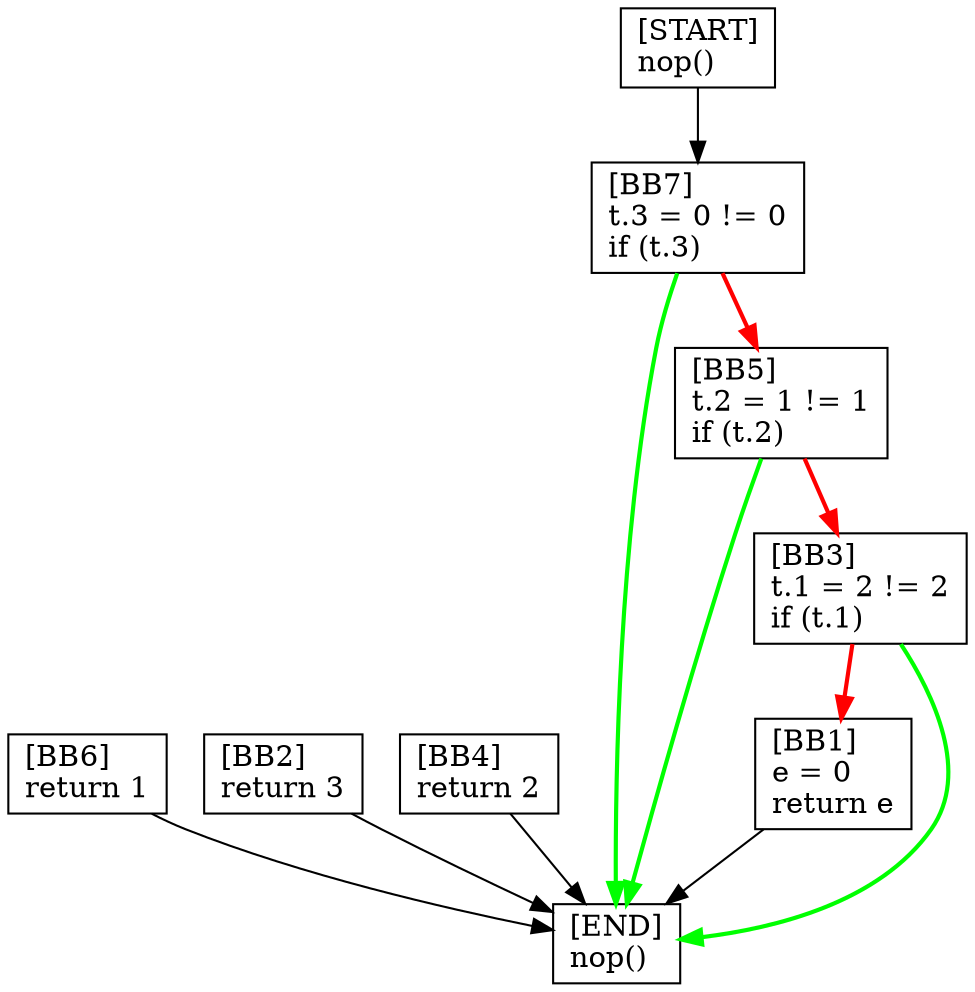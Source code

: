 digraph {
  node [shape=box]
  BB7 [label="[BB7]\lt.3 = 0 != 0\lif (t.3)\l"];
  BB6 [label="[BB6]\lreturn 1\l"];
  BB1 [label="[BB1]\le = 0\lreturn e\l"];
  START [label="[START]\lnop()\l"];
  END [label="[END]\lnop()\l"];
  BB2 [label="[BB2]\lreturn 3\l"];
  BB3 [label="[BB3]\lt.1 = 2 != 2\lif (t.1)\l"];
  BB4 [label="[BB4]\lreturn 2\l"];
  BB5 [label="[BB5]\lt.2 = 1 != 1\lif (t.2)\l"];
  BB3 -> BB1 [color=red, penwidth=2];
  BB2 -> END;
  BB5 -> BB3 [color=red, penwidth=2];
  START -> BB7;
  BB3 -> END [color=green, penwidth=2];
  BB7 -> BB5 [color=red, penwidth=2];
  BB7 -> END [color=green, penwidth=2];
  BB1 -> END;
  BB5 -> END [color=green, penwidth=2];
  BB6 -> END;
  BB4 -> END;
}

